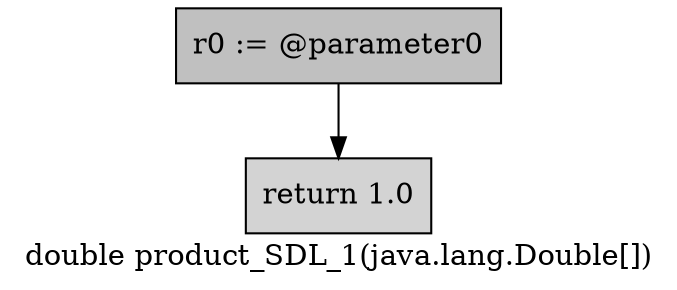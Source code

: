 digraph "double product_SDL_1(java.lang.Double[])" {
    label="double product_SDL_1(java.lang.Double[])";
    node [shape=box];
    "0" [style=filled,fillcolor=gray,label="r0 := @parameter0",];
    "1" [style=filled,fillcolor=lightgray,label="return 1.0",];
    "0"->"1";
}
